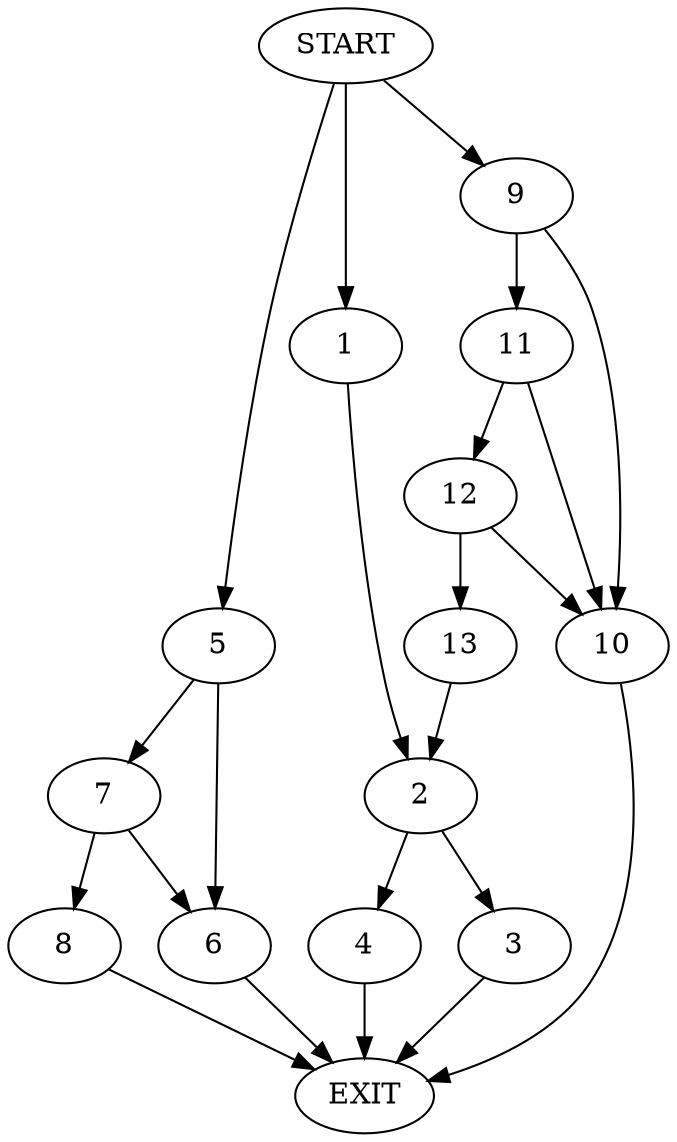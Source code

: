 digraph {
0 [label="START"]
14 [label="EXIT"]
0 -> 1
1 -> 2
2 -> 3
2 -> 4
3 -> 14
4 -> 14
0 -> 5
5 -> 6
5 -> 7
7 -> 6
7 -> 8
6 -> 14
8 -> 14
0 -> 9
9 -> 10
9 -> 11
10 -> 14
11 -> 10
11 -> 12
12 -> 10
12 -> 13
13 -> 2
}
